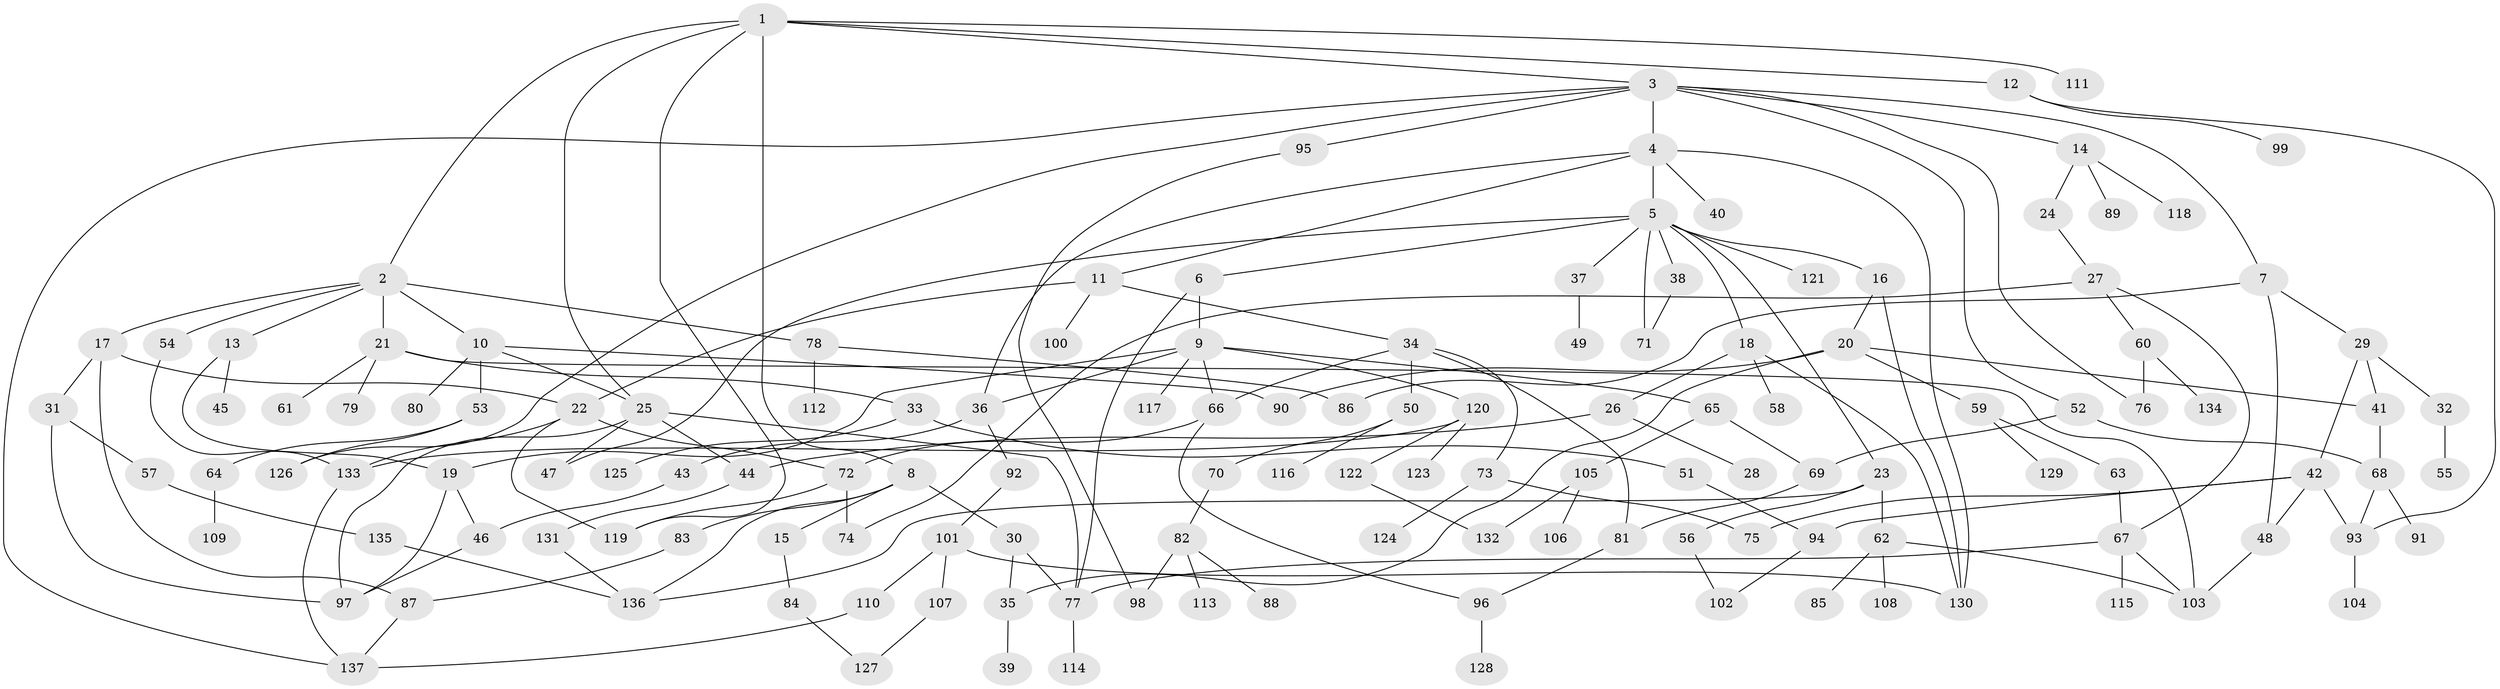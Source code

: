 // coarse degree distribution, {6: 0.05454545454545454, 7: 0.03636363636363636, 9: 0.01818181818181818, 5: 0.16363636363636364, 8: 0.03636363636363636, 3: 0.16363636363636364, 4: 0.21818181818181817, 2: 0.21818181818181817, 1: 0.09090909090909091}
// Generated by graph-tools (version 1.1) at 2025/49/03/04/25 22:49:14]
// undirected, 137 vertices, 190 edges
graph export_dot {
  node [color=gray90,style=filled];
  1;
  2;
  3;
  4;
  5;
  6;
  7;
  8;
  9;
  10;
  11;
  12;
  13;
  14;
  15;
  16;
  17;
  18;
  19;
  20;
  21;
  22;
  23;
  24;
  25;
  26;
  27;
  28;
  29;
  30;
  31;
  32;
  33;
  34;
  35;
  36;
  37;
  38;
  39;
  40;
  41;
  42;
  43;
  44;
  45;
  46;
  47;
  48;
  49;
  50;
  51;
  52;
  53;
  54;
  55;
  56;
  57;
  58;
  59;
  60;
  61;
  62;
  63;
  64;
  65;
  66;
  67;
  68;
  69;
  70;
  71;
  72;
  73;
  74;
  75;
  76;
  77;
  78;
  79;
  80;
  81;
  82;
  83;
  84;
  85;
  86;
  87;
  88;
  89;
  90;
  91;
  92;
  93;
  94;
  95;
  96;
  97;
  98;
  99;
  100;
  101;
  102;
  103;
  104;
  105;
  106;
  107;
  108;
  109;
  110;
  111;
  112;
  113;
  114;
  115;
  116;
  117;
  118;
  119;
  120;
  121;
  122;
  123;
  124;
  125;
  126;
  127;
  128;
  129;
  130;
  131;
  132;
  133;
  134;
  135;
  136;
  137;
  1 -- 2;
  1 -- 3;
  1 -- 8;
  1 -- 12;
  1 -- 111;
  1 -- 119;
  1 -- 25;
  2 -- 10;
  2 -- 13;
  2 -- 17;
  2 -- 21;
  2 -- 54;
  2 -- 78;
  3 -- 4;
  3 -- 7;
  3 -- 14;
  3 -- 52;
  3 -- 76;
  3 -- 95;
  3 -- 137;
  3 -- 126;
  4 -- 5;
  4 -- 11;
  4 -- 40;
  4 -- 36;
  4 -- 130;
  5 -- 6;
  5 -- 16;
  5 -- 18;
  5 -- 23;
  5 -- 37;
  5 -- 38;
  5 -- 121;
  5 -- 71;
  5 -- 47;
  6 -- 9;
  6 -- 77;
  7 -- 29;
  7 -- 48;
  7 -- 86;
  8 -- 15;
  8 -- 30;
  8 -- 83;
  8 -- 136;
  9 -- 36;
  9 -- 65;
  9 -- 117;
  9 -- 120;
  9 -- 66;
  9 -- 19;
  10 -- 25;
  10 -- 53;
  10 -- 80;
  10 -- 90;
  11 -- 22;
  11 -- 34;
  11 -- 100;
  12 -- 93;
  12 -- 99;
  13 -- 19;
  13 -- 45;
  14 -- 24;
  14 -- 89;
  14 -- 118;
  15 -- 84;
  16 -- 20;
  16 -- 130;
  17 -- 31;
  17 -- 87;
  17 -- 22;
  18 -- 26;
  18 -- 58;
  18 -- 130;
  19 -- 46;
  19 -- 97;
  20 -- 41;
  20 -- 59;
  20 -- 90;
  20 -- 35;
  21 -- 33;
  21 -- 61;
  21 -- 79;
  21 -- 103;
  22 -- 119;
  22 -- 133;
  22 -- 72;
  23 -- 56;
  23 -- 62;
  23 -- 136;
  24 -- 27;
  25 -- 44;
  25 -- 47;
  25 -- 77;
  25 -- 97;
  26 -- 28;
  26 -- 44;
  27 -- 60;
  27 -- 74;
  27 -- 67;
  29 -- 32;
  29 -- 42;
  29 -- 41;
  30 -- 35;
  30 -- 77;
  31 -- 57;
  31 -- 97;
  32 -- 55;
  33 -- 51;
  33 -- 125;
  34 -- 50;
  34 -- 66;
  34 -- 73;
  34 -- 81;
  35 -- 39;
  36 -- 43;
  36 -- 92;
  37 -- 49;
  38 -- 71;
  41 -- 68;
  42 -- 75;
  42 -- 94;
  42 -- 48;
  42 -- 93;
  43 -- 46;
  44 -- 131;
  46 -- 97;
  48 -- 103;
  50 -- 70;
  50 -- 116;
  51 -- 94;
  52 -- 68;
  52 -- 69;
  53 -- 64;
  53 -- 126;
  54 -- 133;
  56 -- 102;
  57 -- 135;
  59 -- 63;
  59 -- 129;
  60 -- 134;
  60 -- 76;
  62 -- 85;
  62 -- 103;
  62 -- 108;
  63 -- 67;
  64 -- 109;
  65 -- 105;
  65 -- 69;
  66 -- 72;
  66 -- 96;
  67 -- 115;
  67 -- 103;
  67 -- 77;
  68 -- 91;
  68 -- 93;
  69 -- 81;
  70 -- 82;
  72 -- 119;
  72 -- 74;
  73 -- 124;
  73 -- 75;
  77 -- 114;
  78 -- 112;
  78 -- 86;
  81 -- 96;
  82 -- 88;
  82 -- 113;
  82 -- 98;
  83 -- 87;
  84 -- 127;
  87 -- 137;
  92 -- 101;
  93 -- 104;
  94 -- 102;
  95 -- 98;
  96 -- 128;
  101 -- 107;
  101 -- 110;
  101 -- 130;
  105 -- 106;
  105 -- 132;
  107 -- 127;
  110 -- 137;
  120 -- 122;
  120 -- 123;
  120 -- 133;
  122 -- 132;
  131 -- 136;
  133 -- 137;
  135 -- 136;
}
